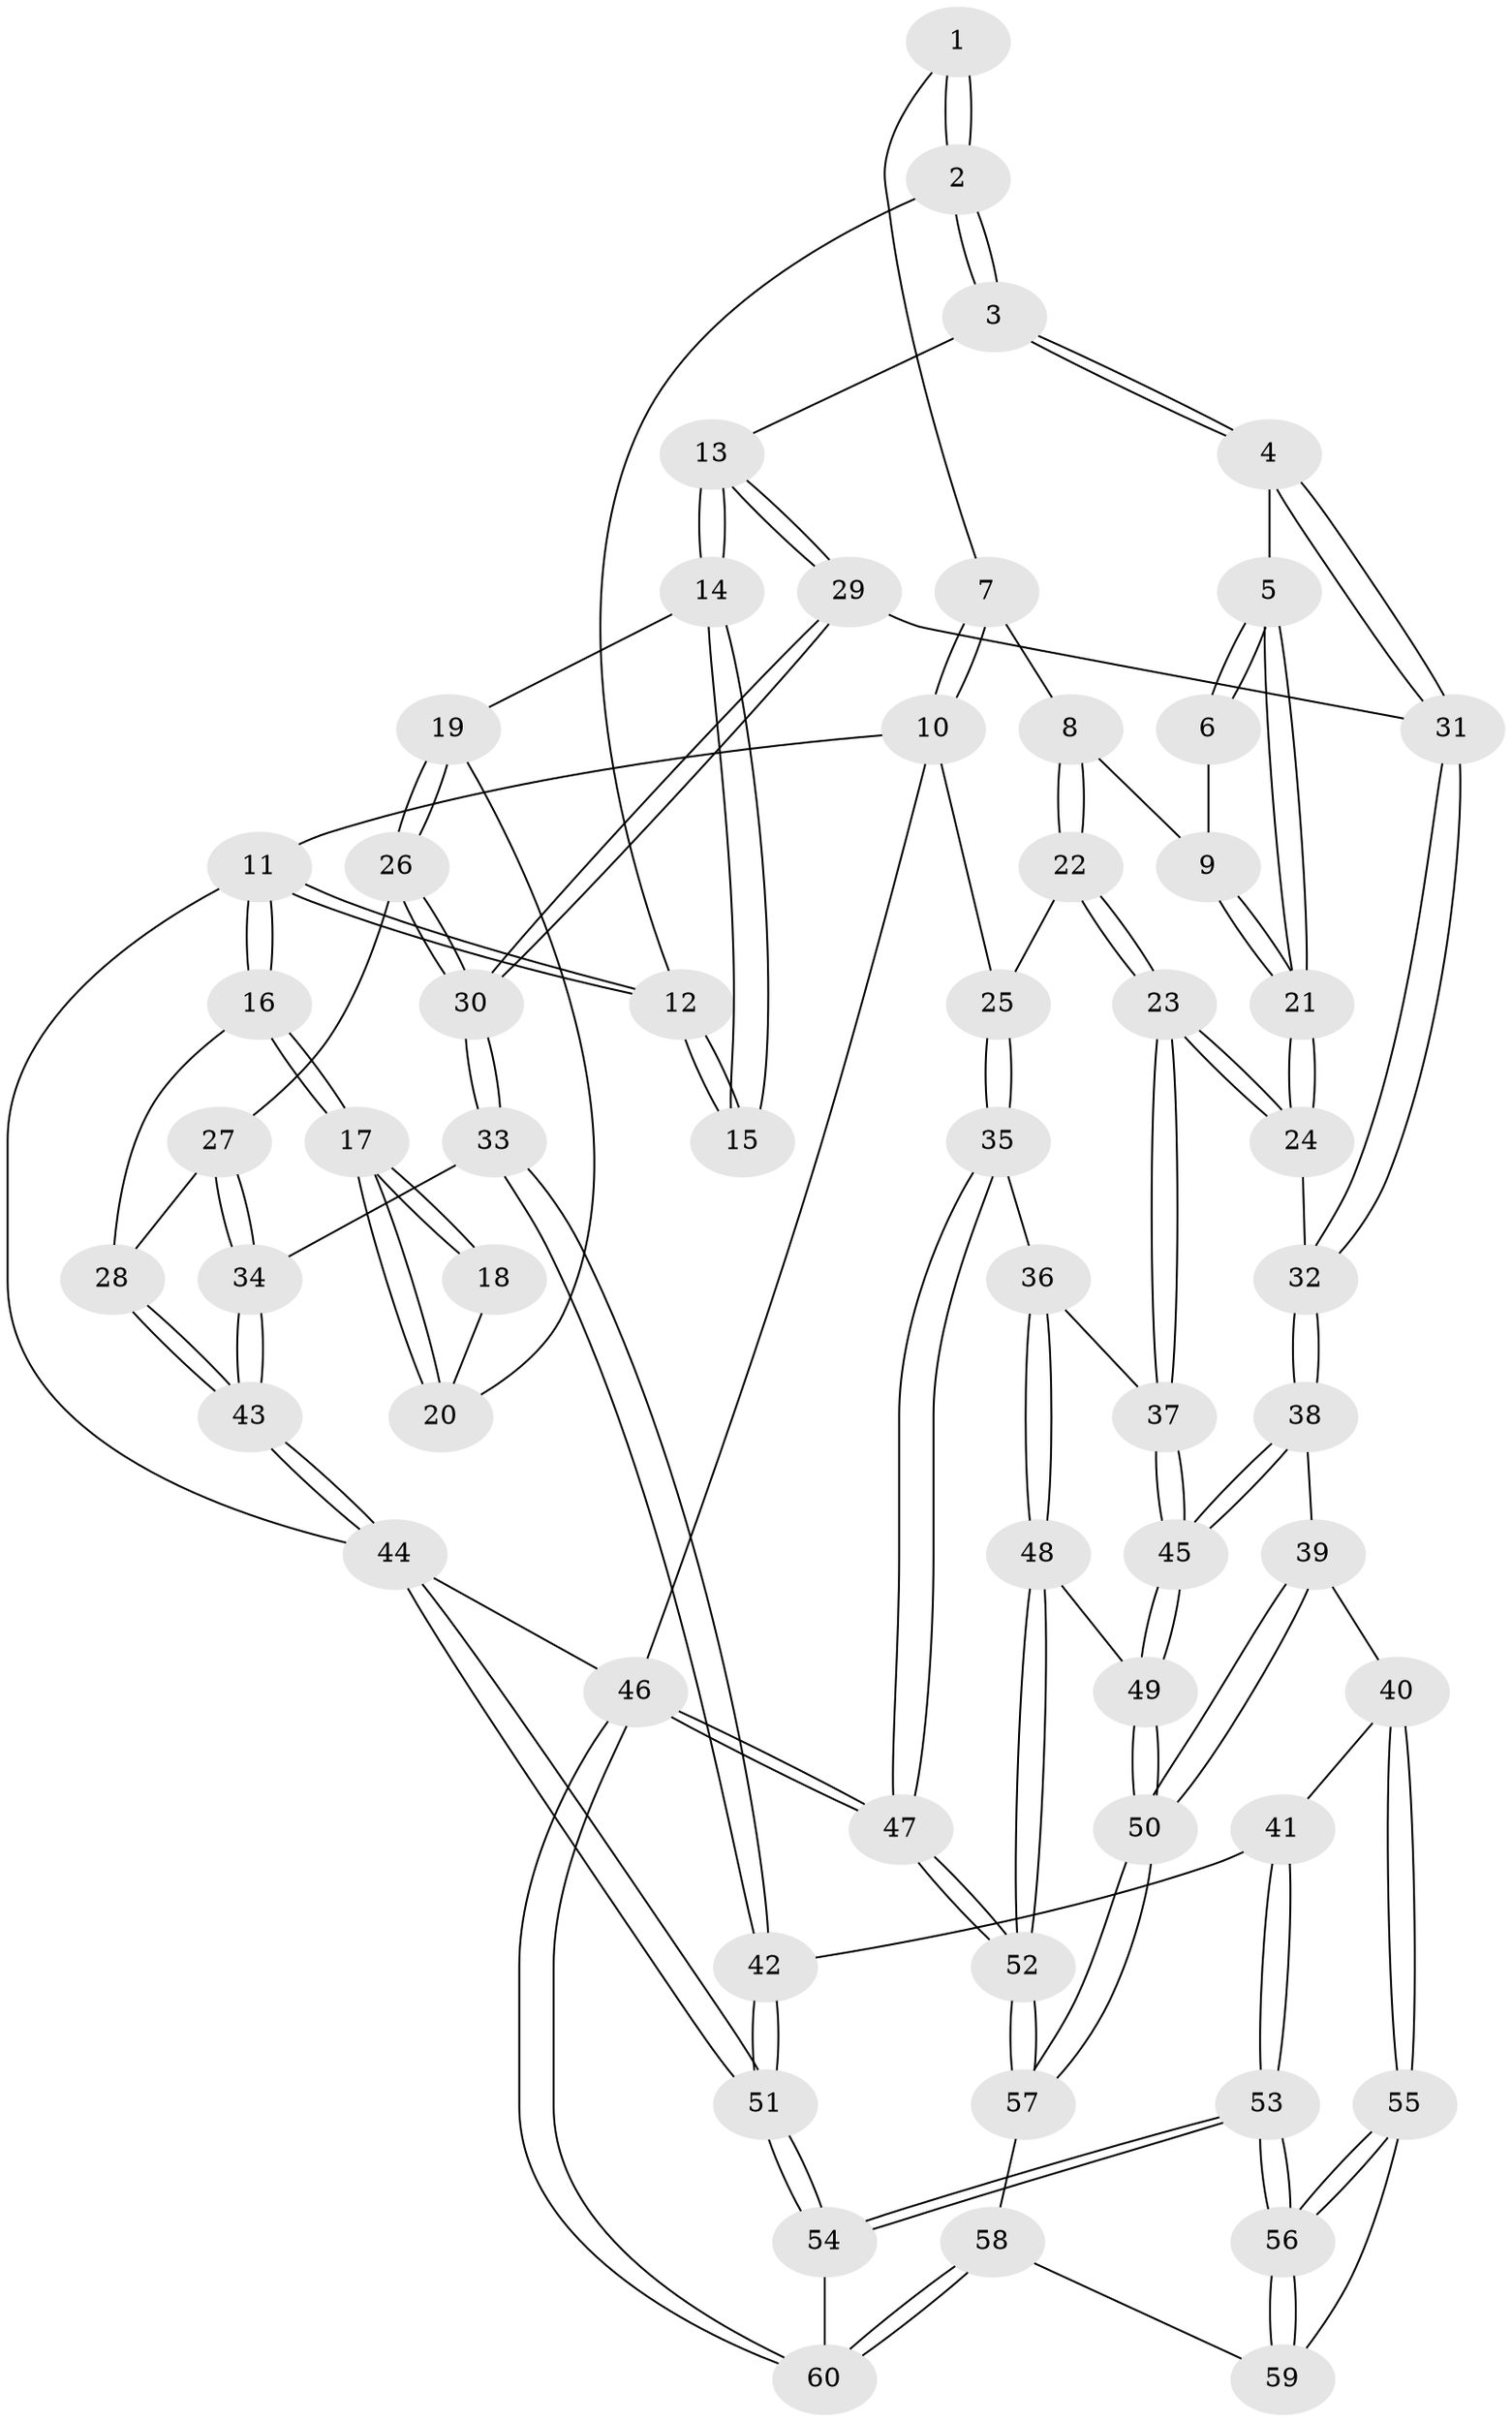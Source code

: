 // coarse degree distribution, {5: 0.3684210526315789, 4: 0.2631578947368421, 2: 0.10526315789473684, 3: 0.2631578947368421}
// Generated by graph-tools (version 1.1) at 2025/38/03/04/25 23:38:24]
// undirected, 60 vertices, 147 edges
graph export_dot {
  node [color=gray90,style=filled];
  1 [pos="+0.8041996589163808+0"];
  2 [pos="+0.41786067600155213+0"];
  3 [pos="+0.5328232387649157+0.10606307748641204"];
  4 [pos="+0.6069664077811681+0.20493607740035394"];
  5 [pos="+0.6645819093010066+0.21798315770783122"];
  6 [pos="+0.7965594329436118+0"];
  7 [pos="+0.9391266881672508+0"];
  8 [pos="+0.8561665300551334+0.20784108398930295"];
  9 [pos="+0.798525674829362+0.20118513544011626"];
  10 [pos="+1+0"];
  11 [pos="+0+0"];
  12 [pos="+0.34907697060285864+0"];
  13 [pos="+0.33919962318662467+0.27381737005135154"];
  14 [pos="+0.27663177605410977+0.17684694209823104"];
  15 [pos="+0.25088307496029+0.030329722640774198"];
  16 [pos="+0+0.21305038499600565"];
  17 [pos="+0+0.1816019313080388"];
  18 [pos="+0.16196847812435428+0.08587949647609174"];
  19 [pos="+0.16525985507490076+0.29013753267850206"];
  20 [pos="+0.1547837400493958+0.2807647499950383"];
  21 [pos="+0.6983995302510018+0.2316497559935855"];
  22 [pos="+1+0.2570163524806192"];
  23 [pos="+0.780158217429246+0.5222281343668933"];
  24 [pos="+0.7382872374053977+0.4842739802614589"];
  25 [pos="+1+0.23170224147201438"];
  26 [pos="+0.17613395060813353+0.3449052417436597"];
  27 [pos="+0+0.38584397602242204"];
  28 [pos="+0+0.34906863385624226"];
  29 [pos="+0.3671425054771088+0.4143938993897518"];
  30 [pos="+0.2948212461994209+0.4612266005583865"];
  31 [pos="+0.442601088705757+0.4144710944145227"];
  32 [pos="+0.518574231538328+0.4783381707744368"];
  33 [pos="+0.23215851161427128+0.5721105371334697"];
  34 [pos="+0.21289373289409644+0.5693429844252224"];
  35 [pos="+1+0.5627159365947546"];
  36 [pos="+0.9489327056603892+0.59155059307738"];
  37 [pos="+0.7908339841488209+0.5575204381316584"];
  38 [pos="+0.524044954349978+0.6330379298959876"];
  39 [pos="+0.5084994157488912+0.6663657188245004"];
  40 [pos="+0.4052181013745738+0.728342296143151"];
  41 [pos="+0.3667778547176532+0.7143188090506644"];
  42 [pos="+0.2523586304843386+0.640409716825672"];
  43 [pos="+0+0.7155105883531163"];
  44 [pos="+0+1"];
  45 [pos="+0.7676971847993288+0.6179534961921559"];
  46 [pos="+1+1"];
  47 [pos="+1+1"];
  48 [pos="+0.9427108263486629+0.79726987339579"];
  49 [pos="+0.7604975072988553+0.6981322538704945"];
  50 [pos="+0.690416286386047+0.803998251131848"];
  51 [pos="+0+1"];
  52 [pos="+1+1"];
  53 [pos="+0.15098147095672873+1"];
  54 [pos="+0.12827035796068179+1"];
  55 [pos="+0.4398129526620558+0.8075030551523036"];
  56 [pos="+0.33862745927798+1"];
  57 [pos="+0.687284717398234+0.820479350558014"];
  58 [pos="+0.6109046639383893+0.902693508310412"];
  59 [pos="+0.6077425699086783+0.9018543530037346"];
  60 [pos="+0.6418253970754807+1"];
  1 -- 2;
  1 -- 2;
  1 -- 7;
  2 -- 3;
  2 -- 3;
  2 -- 12;
  3 -- 4;
  3 -- 4;
  3 -- 13;
  4 -- 5;
  4 -- 31;
  4 -- 31;
  5 -- 6;
  5 -- 6;
  5 -- 21;
  5 -- 21;
  6 -- 9;
  7 -- 8;
  7 -- 10;
  7 -- 10;
  8 -- 9;
  8 -- 22;
  8 -- 22;
  9 -- 21;
  9 -- 21;
  10 -- 11;
  10 -- 25;
  10 -- 46;
  11 -- 12;
  11 -- 12;
  11 -- 16;
  11 -- 16;
  11 -- 44;
  12 -- 15;
  12 -- 15;
  13 -- 14;
  13 -- 14;
  13 -- 29;
  13 -- 29;
  14 -- 15;
  14 -- 15;
  14 -- 19;
  16 -- 17;
  16 -- 17;
  16 -- 28;
  17 -- 18;
  17 -- 18;
  17 -- 20;
  17 -- 20;
  18 -- 20;
  19 -- 20;
  19 -- 26;
  19 -- 26;
  21 -- 24;
  21 -- 24;
  22 -- 23;
  22 -- 23;
  22 -- 25;
  23 -- 24;
  23 -- 24;
  23 -- 37;
  23 -- 37;
  24 -- 32;
  25 -- 35;
  25 -- 35;
  26 -- 27;
  26 -- 30;
  26 -- 30;
  27 -- 28;
  27 -- 34;
  27 -- 34;
  28 -- 43;
  28 -- 43;
  29 -- 30;
  29 -- 30;
  29 -- 31;
  30 -- 33;
  30 -- 33;
  31 -- 32;
  31 -- 32;
  32 -- 38;
  32 -- 38;
  33 -- 34;
  33 -- 42;
  33 -- 42;
  34 -- 43;
  34 -- 43;
  35 -- 36;
  35 -- 47;
  35 -- 47;
  36 -- 37;
  36 -- 48;
  36 -- 48;
  37 -- 45;
  37 -- 45;
  38 -- 39;
  38 -- 45;
  38 -- 45;
  39 -- 40;
  39 -- 50;
  39 -- 50;
  40 -- 41;
  40 -- 55;
  40 -- 55;
  41 -- 42;
  41 -- 53;
  41 -- 53;
  42 -- 51;
  42 -- 51;
  43 -- 44;
  43 -- 44;
  44 -- 51;
  44 -- 51;
  44 -- 46;
  45 -- 49;
  45 -- 49;
  46 -- 47;
  46 -- 47;
  46 -- 60;
  46 -- 60;
  47 -- 52;
  47 -- 52;
  48 -- 49;
  48 -- 52;
  48 -- 52;
  49 -- 50;
  49 -- 50;
  50 -- 57;
  50 -- 57;
  51 -- 54;
  51 -- 54;
  52 -- 57;
  52 -- 57;
  53 -- 54;
  53 -- 54;
  53 -- 56;
  53 -- 56;
  54 -- 60;
  55 -- 56;
  55 -- 56;
  55 -- 59;
  56 -- 59;
  56 -- 59;
  57 -- 58;
  58 -- 59;
  58 -- 60;
  58 -- 60;
}
